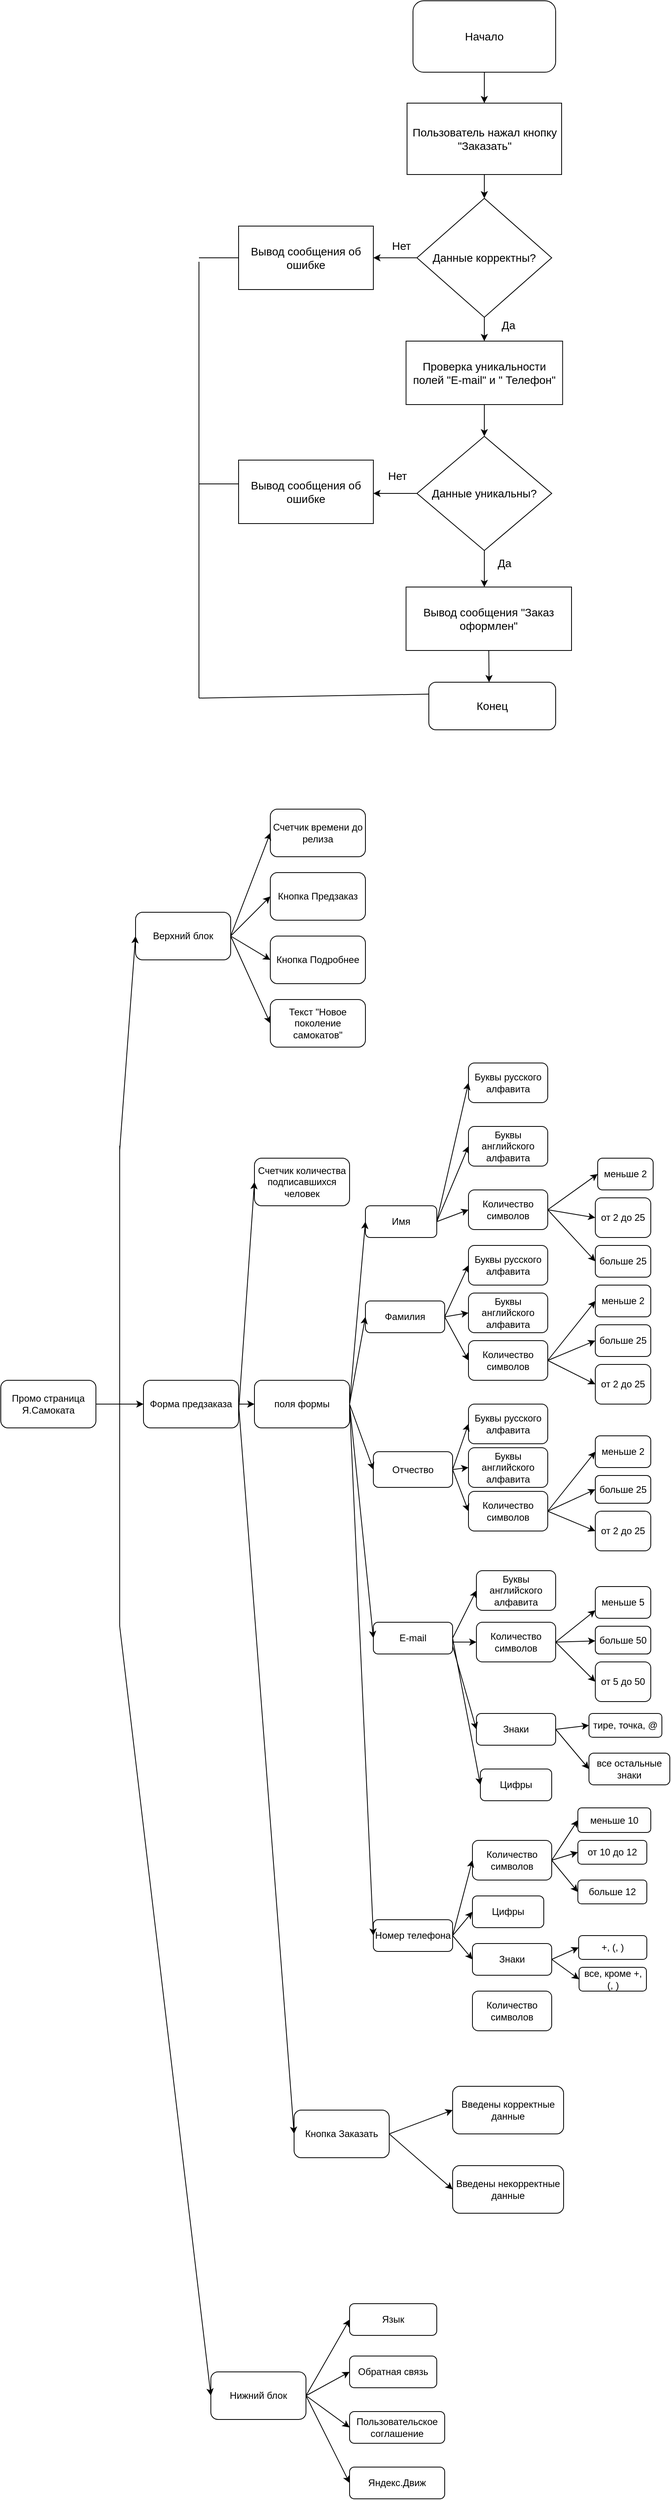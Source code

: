<mxfile version="18.2.1" type="github">
  <diagram id="TSH7O4gPTwGRGqxWe-S4" name="Page-1">
    <mxGraphModel dx="3038" dy="1894" grid="1" gridSize="10" guides="1" tooltips="1" connect="1" arrows="1" fold="1" page="1" pageScale="1" pageWidth="827" pageHeight="1169" math="0" shadow="0">
      <root>
        <mxCell id="0" />
        <mxCell id="1" parent="0" />
        <mxCell id="zCBPnrUUQAufrPVJ40XC-1" value="Промо страница&lt;br&gt;Я.Самоката" style="rounded=1;whiteSpace=wrap;html=1;" vertex="1" parent="1">
          <mxGeometry x="-1650" y="570" width="120" height="60" as="geometry" />
        </mxCell>
        <mxCell id="zCBPnrUUQAufrPVJ40XC-2" value="Верхний блок" style="rounded=1;whiteSpace=wrap;html=1;" vertex="1" parent="1">
          <mxGeometry x="-1480" y="-20" width="120" height="60" as="geometry" />
        </mxCell>
        <mxCell id="zCBPnrUUQAufrPVJ40XC-3" value="Форма предзаказа" style="rounded=1;whiteSpace=wrap;html=1;" vertex="1" parent="1">
          <mxGeometry x="-1470" y="570" width="120" height="60" as="geometry" />
        </mxCell>
        <mxCell id="zCBPnrUUQAufrPVJ40XC-4" value="Нижний блок" style="rounded=1;whiteSpace=wrap;html=1;" vertex="1" parent="1">
          <mxGeometry x="-1385" y="1820" width="120" height="60" as="geometry" />
        </mxCell>
        <mxCell id="zCBPnrUUQAufrPVJ40XC-5" value="" style="endArrow=none;html=1;rounded=0;" edge="1" parent="1">
          <mxGeometry width="50" height="50" relative="1" as="geometry">
            <mxPoint x="-1500" y="880" as="sourcePoint" />
            <mxPoint x="-1500" y="274.4" as="targetPoint" />
            <Array as="points">
              <mxPoint x="-1500" y="600" />
            </Array>
          </mxGeometry>
        </mxCell>
        <mxCell id="zCBPnrUUQAufrPVJ40XC-6" value="" style="endArrow=classic;html=1;rounded=0;entryX=0;entryY=0.5;entryDx=0;entryDy=0;" edge="1" parent="1" target="zCBPnrUUQAufrPVJ40XC-4">
          <mxGeometry width="50" height="50" relative="1" as="geometry">
            <mxPoint x="-1500" y="880" as="sourcePoint" />
            <mxPoint x="-1190" y="770" as="targetPoint" />
          </mxGeometry>
        </mxCell>
        <mxCell id="zCBPnrUUQAufrPVJ40XC-7" value="" style="endArrow=classic;html=1;rounded=0;entryX=0;entryY=0.5;entryDx=0;entryDy=0;" edge="1" parent="1" target="zCBPnrUUQAufrPVJ40XC-3">
          <mxGeometry width="50" height="50" relative="1" as="geometry">
            <mxPoint x="-1500" y="600" as="sourcePoint" />
            <mxPoint x="-1190" y="770" as="targetPoint" />
          </mxGeometry>
        </mxCell>
        <mxCell id="zCBPnrUUQAufrPVJ40XC-8" value="" style="endArrow=classic;html=1;rounded=0;entryX=0;entryY=0.5;entryDx=0;entryDy=0;" edge="1" parent="1" target="zCBPnrUUQAufrPVJ40XC-2">
          <mxGeometry width="50" height="50" relative="1" as="geometry">
            <mxPoint x="-1500" y="280" as="sourcePoint" />
            <mxPoint x="-1190" y="270" as="targetPoint" />
          </mxGeometry>
        </mxCell>
        <mxCell id="zCBPnrUUQAufrPVJ40XC-9" value="" style="endArrow=none;html=1;rounded=0;exitX=1;exitY=0.5;exitDx=0;exitDy=0;" edge="1" parent="1" source="zCBPnrUUQAufrPVJ40XC-1">
          <mxGeometry width="50" height="50" relative="1" as="geometry">
            <mxPoint x="-1240" y="520" as="sourcePoint" />
            <mxPoint x="-1500" y="600" as="targetPoint" />
          </mxGeometry>
        </mxCell>
        <mxCell id="zCBPnrUUQAufrPVJ40XC-10" value="Счетчик количества подписавшихся человек" style="rounded=1;whiteSpace=wrap;html=1;" vertex="1" parent="1">
          <mxGeometry x="-1330" y="290" width="120" height="60" as="geometry" />
        </mxCell>
        <mxCell id="zCBPnrUUQAufrPVJ40XC-11" value="поля формы" style="rounded=1;whiteSpace=wrap;html=1;" vertex="1" parent="1">
          <mxGeometry x="-1330" y="570" width="120" height="60" as="geometry" />
        </mxCell>
        <mxCell id="zCBPnrUUQAufrPVJ40XC-12" value="Кнопка Заказать" style="rounded=1;whiteSpace=wrap;html=1;" vertex="1" parent="1">
          <mxGeometry x="-1280" y="1490" width="120" height="60" as="geometry" />
        </mxCell>
        <mxCell id="zCBPnrUUQAufrPVJ40XC-13" value="" style="endArrow=classic;html=1;rounded=0;exitX=1;exitY=0.5;exitDx=0;exitDy=0;entryX=0;entryY=0.5;entryDx=0;entryDy=0;" edge="1" parent="1" source="zCBPnrUUQAufrPVJ40XC-3" target="zCBPnrUUQAufrPVJ40XC-11">
          <mxGeometry width="50" height="50" relative="1" as="geometry">
            <mxPoint x="-1240" y="710" as="sourcePoint" />
            <mxPoint x="-1190" y="660" as="targetPoint" />
          </mxGeometry>
        </mxCell>
        <mxCell id="zCBPnrUUQAufrPVJ40XC-14" value="" style="endArrow=classic;html=1;rounded=0;entryX=0;entryY=0.5;entryDx=0;entryDy=0;exitX=1;exitY=0.5;exitDx=0;exitDy=0;" edge="1" parent="1" source="zCBPnrUUQAufrPVJ40XC-3" target="zCBPnrUUQAufrPVJ40XC-12">
          <mxGeometry width="50" height="50" relative="1" as="geometry">
            <mxPoint x="-1240" y="710" as="sourcePoint" />
            <mxPoint x="-1190" y="660" as="targetPoint" />
          </mxGeometry>
        </mxCell>
        <mxCell id="zCBPnrUUQAufrPVJ40XC-15" value="" style="endArrow=classic;html=1;rounded=0;entryX=0;entryY=0.5;entryDx=0;entryDy=0;" edge="1" parent="1" target="zCBPnrUUQAufrPVJ40XC-10">
          <mxGeometry width="50" height="50" relative="1" as="geometry">
            <mxPoint x="-1350" y="610" as="sourcePoint" />
            <mxPoint x="-1190" y="660" as="targetPoint" />
          </mxGeometry>
        </mxCell>
        <mxCell id="zCBPnrUUQAufrPVJ40XC-16" value="Имя" style="rounded=1;whiteSpace=wrap;html=1;" vertex="1" parent="1">
          <mxGeometry x="-1190" y="350" width="90" height="40" as="geometry" />
        </mxCell>
        <mxCell id="zCBPnrUUQAufrPVJ40XC-17" value="Фамилия" style="rounded=1;whiteSpace=wrap;html=1;" vertex="1" parent="1">
          <mxGeometry x="-1190" y="470" width="100" height="40" as="geometry" />
        </mxCell>
        <mxCell id="zCBPnrUUQAufrPVJ40XC-18" value="Отчество" style="rounded=1;whiteSpace=wrap;html=1;" vertex="1" parent="1">
          <mxGeometry x="-1180" y="660" width="100" height="45" as="geometry" />
        </mxCell>
        <mxCell id="zCBPnrUUQAufrPVJ40XC-19" value="E-mail" style="rounded=1;whiteSpace=wrap;html=1;" vertex="1" parent="1">
          <mxGeometry x="-1180" y="875" width="100" height="40" as="geometry" />
        </mxCell>
        <mxCell id="zCBPnrUUQAufrPVJ40XC-20" value="Номер телефона" style="rounded=1;whiteSpace=wrap;html=1;" vertex="1" parent="1">
          <mxGeometry x="-1180" y="1250" width="100" height="40" as="geometry" />
        </mxCell>
        <mxCell id="zCBPnrUUQAufrPVJ40XC-21" value="" style="endArrow=classic;html=1;rounded=0;entryX=0;entryY=0.5;entryDx=0;entryDy=0;exitX=1;exitY=0.5;exitDx=0;exitDy=0;" edge="1" parent="1" source="zCBPnrUUQAufrPVJ40XC-11" target="zCBPnrUUQAufrPVJ40XC-20">
          <mxGeometry width="50" height="50" relative="1" as="geometry">
            <mxPoint x="-1240" y="810" as="sourcePoint" />
            <mxPoint x="-1190" y="760" as="targetPoint" />
          </mxGeometry>
        </mxCell>
        <mxCell id="zCBPnrUUQAufrPVJ40XC-22" value="" style="endArrow=classic;html=1;rounded=0;entryX=0;entryY=0.5;entryDx=0;entryDy=0;" edge="1" parent="1" target="zCBPnrUUQAufrPVJ40XC-19">
          <mxGeometry width="50" height="50" relative="1" as="geometry">
            <mxPoint x="-1210" y="600" as="sourcePoint" />
            <mxPoint x="-1190" y="760" as="targetPoint" />
          </mxGeometry>
        </mxCell>
        <mxCell id="zCBPnrUUQAufrPVJ40XC-23" value="" style="endArrow=classic;html=1;rounded=0;entryX=0;entryY=0.5;entryDx=0;entryDy=0;" edge="1" parent="1" target="zCBPnrUUQAufrPVJ40XC-18">
          <mxGeometry width="50" height="50" relative="1" as="geometry">
            <mxPoint x="-1210" y="600" as="sourcePoint" />
            <mxPoint x="-1190" y="760" as="targetPoint" />
          </mxGeometry>
        </mxCell>
        <mxCell id="zCBPnrUUQAufrPVJ40XC-24" value="" style="endArrow=classic;html=1;rounded=0;entryX=0;entryY=0.5;entryDx=0;entryDy=0;" edge="1" parent="1" target="zCBPnrUUQAufrPVJ40XC-16">
          <mxGeometry width="50" height="50" relative="1" as="geometry">
            <mxPoint x="-1210" y="600" as="sourcePoint" />
            <mxPoint x="-1190" y="760" as="targetPoint" />
          </mxGeometry>
        </mxCell>
        <mxCell id="zCBPnrUUQAufrPVJ40XC-25" value="" style="endArrow=classic;html=1;rounded=0;entryX=0;entryY=0.5;entryDx=0;entryDy=0;exitX=1;exitY=0.5;exitDx=0;exitDy=0;" edge="1" parent="1" source="zCBPnrUUQAufrPVJ40XC-11" target="zCBPnrUUQAufrPVJ40XC-17">
          <mxGeometry width="50" height="50" relative="1" as="geometry">
            <mxPoint x="-1240" y="610" as="sourcePoint" />
            <mxPoint x="-1190" y="560" as="targetPoint" />
          </mxGeometry>
        </mxCell>
        <mxCell id="zCBPnrUUQAufrPVJ40XC-27" value="Буквы русского алфавита" style="rounded=1;whiteSpace=wrap;html=1;" vertex="1" parent="1">
          <mxGeometry x="-1060" y="170" width="100" height="50" as="geometry" />
        </mxCell>
        <mxCell id="zCBPnrUUQAufrPVJ40XC-28" value="Буквы английского алфавита" style="rounded=1;whiteSpace=wrap;html=1;" vertex="1" parent="1">
          <mxGeometry x="-1060" y="250" width="100" height="50" as="geometry" />
        </mxCell>
        <mxCell id="zCBPnrUUQAufrPVJ40XC-29" value="Количество символов" style="rounded=1;whiteSpace=wrap;html=1;" vertex="1" parent="1">
          <mxGeometry x="-1060" y="330" width="100" height="50" as="geometry" />
        </mxCell>
        <mxCell id="zCBPnrUUQAufrPVJ40XC-30" value="от 2 до 25" style="rounded=1;whiteSpace=wrap;html=1;" vertex="1" parent="1">
          <mxGeometry x="-900" y="340" width="70" height="50" as="geometry" />
        </mxCell>
        <mxCell id="zCBPnrUUQAufrPVJ40XC-31" value="" style="endArrow=classic;html=1;rounded=0;entryX=0;entryY=0.5;entryDx=0;entryDy=0;exitX=1;exitY=0.5;exitDx=0;exitDy=0;" edge="1" parent="1" source="zCBPnrUUQAufrPVJ40XC-16" target="zCBPnrUUQAufrPVJ40XC-28">
          <mxGeometry width="50" height="50" relative="1" as="geometry">
            <mxPoint x="-1240" y="390" as="sourcePoint" />
            <mxPoint x="-1190" y="340" as="targetPoint" />
          </mxGeometry>
        </mxCell>
        <mxCell id="zCBPnrUUQAufrPVJ40XC-32" value="" style="endArrow=classic;html=1;rounded=0;entryX=0;entryY=0.5;entryDx=0;entryDy=0;exitX=1;exitY=0.5;exitDx=0;exitDy=0;" edge="1" parent="1" source="zCBPnrUUQAufrPVJ40XC-16" target="zCBPnrUUQAufrPVJ40XC-29">
          <mxGeometry width="50" height="50" relative="1" as="geometry">
            <mxPoint x="-1240" y="390" as="sourcePoint" />
            <mxPoint x="-1190" y="340" as="targetPoint" />
          </mxGeometry>
        </mxCell>
        <mxCell id="zCBPnrUUQAufrPVJ40XC-33" value="" style="endArrow=classic;html=1;rounded=0;entryX=0;entryY=0.5;entryDx=0;entryDy=0;exitX=1;exitY=0.5;exitDx=0;exitDy=0;" edge="1" parent="1" source="zCBPnrUUQAufrPVJ40XC-16" target="zCBPnrUUQAufrPVJ40XC-27">
          <mxGeometry width="50" height="50" relative="1" as="geometry">
            <mxPoint x="-1240" y="390" as="sourcePoint" />
            <mxPoint x="-1190" y="340" as="targetPoint" />
          </mxGeometry>
        </mxCell>
        <mxCell id="zCBPnrUUQAufrPVJ40XC-34" value="больше 25" style="rounded=1;whiteSpace=wrap;html=1;" vertex="1" parent="1">
          <mxGeometry x="-900" y="400" width="70" height="40" as="geometry" />
        </mxCell>
        <mxCell id="zCBPnrUUQAufrPVJ40XC-35" value="меньше 2" style="rounded=1;whiteSpace=wrap;html=1;" vertex="1" parent="1">
          <mxGeometry x="-897" y="290" width="70" height="40" as="geometry" />
        </mxCell>
        <mxCell id="zCBPnrUUQAufrPVJ40XC-36" value="" style="endArrow=classic;html=1;rounded=0;entryX=0;entryY=0.5;entryDx=0;entryDy=0;exitX=1;exitY=0.5;exitDx=0;exitDy=0;" edge="1" parent="1" source="zCBPnrUUQAufrPVJ40XC-29" target="zCBPnrUUQAufrPVJ40XC-35">
          <mxGeometry width="50" height="50" relative="1" as="geometry">
            <mxPoint x="-1240" y="390" as="sourcePoint" />
            <mxPoint x="-1190" y="340" as="targetPoint" />
          </mxGeometry>
        </mxCell>
        <mxCell id="zCBPnrUUQAufrPVJ40XC-37" value="" style="endArrow=classic;html=1;rounded=0;entryX=0;entryY=0.5;entryDx=0;entryDy=0;exitX=1;exitY=0.5;exitDx=0;exitDy=0;" edge="1" parent="1" source="zCBPnrUUQAufrPVJ40XC-29" target="zCBPnrUUQAufrPVJ40XC-30">
          <mxGeometry width="50" height="50" relative="1" as="geometry">
            <mxPoint x="-1240" y="390" as="sourcePoint" />
            <mxPoint x="-1190" y="340" as="targetPoint" />
          </mxGeometry>
        </mxCell>
        <mxCell id="zCBPnrUUQAufrPVJ40XC-38" value="" style="endArrow=classic;html=1;rounded=0;entryX=0;entryY=0.5;entryDx=0;entryDy=0;exitX=1;exitY=0.5;exitDx=0;exitDy=0;" edge="1" parent="1" source="zCBPnrUUQAufrPVJ40XC-29" target="zCBPnrUUQAufrPVJ40XC-34">
          <mxGeometry width="50" height="50" relative="1" as="geometry">
            <mxPoint x="-1240" y="390" as="sourcePoint" />
            <mxPoint x="-1190" y="340" as="targetPoint" />
          </mxGeometry>
        </mxCell>
        <mxCell id="zCBPnrUUQAufrPVJ40XC-39" value="меньше 2" style="rounded=1;whiteSpace=wrap;html=1;" vertex="1" parent="1">
          <mxGeometry x="-900" y="450" width="70" height="40" as="geometry" />
        </mxCell>
        <mxCell id="zCBPnrUUQAufrPVJ40XC-40" value="от 2 до 25" style="rounded=1;whiteSpace=wrap;html=1;" vertex="1" parent="1">
          <mxGeometry x="-900" y="550" width="70" height="50" as="geometry" />
        </mxCell>
        <mxCell id="zCBPnrUUQAufrPVJ40XC-41" value="больше 25" style="rounded=1;whiteSpace=wrap;html=1;" vertex="1" parent="1">
          <mxGeometry x="-900" y="500" width="70" height="40" as="geometry" />
        </mxCell>
        <mxCell id="zCBPnrUUQAufrPVJ40XC-42" value="Буквы русского алфавита" style="rounded=1;whiteSpace=wrap;html=1;" vertex="1" parent="1">
          <mxGeometry x="-1060" y="400" width="100" height="50" as="geometry" />
        </mxCell>
        <mxCell id="zCBPnrUUQAufrPVJ40XC-43" value="Буквы английского алфавита" style="rounded=1;whiteSpace=wrap;html=1;" vertex="1" parent="1">
          <mxGeometry x="-1060" y="460" width="100" height="50" as="geometry" />
        </mxCell>
        <mxCell id="zCBPnrUUQAufrPVJ40XC-44" value="Количество символов" style="rounded=1;whiteSpace=wrap;html=1;" vertex="1" parent="1">
          <mxGeometry x="-1060" y="520" width="100" height="50" as="geometry" />
        </mxCell>
        <mxCell id="zCBPnrUUQAufrPVJ40XC-45" value="" style="endArrow=classic;html=1;rounded=0;entryX=0;entryY=0.5;entryDx=0;entryDy=0;exitX=1;exitY=0.5;exitDx=0;exitDy=0;" edge="1" parent="1" source="zCBPnrUUQAufrPVJ40XC-17" target="zCBPnrUUQAufrPVJ40XC-42">
          <mxGeometry width="50" height="50" relative="1" as="geometry">
            <mxPoint x="-1240" y="490" as="sourcePoint" />
            <mxPoint x="-1190" y="440" as="targetPoint" />
          </mxGeometry>
        </mxCell>
        <mxCell id="zCBPnrUUQAufrPVJ40XC-46" value="" style="endArrow=classic;html=1;rounded=0;entryX=0;entryY=0.5;entryDx=0;entryDy=0;exitX=1;exitY=0.5;exitDx=0;exitDy=0;" edge="1" parent="1" source="zCBPnrUUQAufrPVJ40XC-17" target="zCBPnrUUQAufrPVJ40XC-43">
          <mxGeometry width="50" height="50" relative="1" as="geometry">
            <mxPoint x="-1240" y="490" as="sourcePoint" />
            <mxPoint x="-1190" y="440" as="targetPoint" />
          </mxGeometry>
        </mxCell>
        <mxCell id="zCBPnrUUQAufrPVJ40XC-47" value="" style="endArrow=classic;html=1;rounded=0;entryX=0;entryY=0.5;entryDx=0;entryDy=0;exitX=1;exitY=0.5;exitDx=0;exitDy=0;" edge="1" parent="1" source="zCBPnrUUQAufrPVJ40XC-17" target="zCBPnrUUQAufrPVJ40XC-44">
          <mxGeometry width="50" height="50" relative="1" as="geometry">
            <mxPoint x="-1240" y="490" as="sourcePoint" />
            <mxPoint x="-1190" y="440" as="targetPoint" />
          </mxGeometry>
        </mxCell>
        <mxCell id="zCBPnrUUQAufrPVJ40XC-48" value="" style="endArrow=classic;html=1;rounded=0;entryX=0;entryY=0.5;entryDx=0;entryDy=0;exitX=1;exitY=0.5;exitDx=0;exitDy=0;" edge="1" parent="1" source="zCBPnrUUQAufrPVJ40XC-44" target="zCBPnrUUQAufrPVJ40XC-39">
          <mxGeometry width="50" height="50" relative="1" as="geometry">
            <mxPoint x="-1240" y="490" as="sourcePoint" />
            <mxPoint x="-1190" y="440" as="targetPoint" />
          </mxGeometry>
        </mxCell>
        <mxCell id="zCBPnrUUQAufrPVJ40XC-49" value="" style="endArrow=classic;html=1;rounded=0;entryX=0;entryY=0.5;entryDx=0;entryDy=0;exitX=1;exitY=0.5;exitDx=0;exitDy=0;" edge="1" parent="1" source="zCBPnrUUQAufrPVJ40XC-44" target="zCBPnrUUQAufrPVJ40XC-41">
          <mxGeometry width="50" height="50" relative="1" as="geometry">
            <mxPoint x="-1240" y="490" as="sourcePoint" />
            <mxPoint x="-1190" y="440" as="targetPoint" />
          </mxGeometry>
        </mxCell>
        <mxCell id="zCBPnrUUQAufrPVJ40XC-50" value="" style="endArrow=classic;html=1;rounded=0;entryX=0;entryY=0.5;entryDx=0;entryDy=0;exitX=1;exitY=0.5;exitDx=0;exitDy=0;" edge="1" parent="1" source="zCBPnrUUQAufrPVJ40XC-44" target="zCBPnrUUQAufrPVJ40XC-40">
          <mxGeometry width="50" height="50" relative="1" as="geometry">
            <mxPoint x="-1240" y="490" as="sourcePoint" />
            <mxPoint x="-1190" y="440" as="targetPoint" />
          </mxGeometry>
        </mxCell>
        <mxCell id="zCBPnrUUQAufrPVJ40XC-51" value="Буквы русского алфавита" style="rounded=1;whiteSpace=wrap;html=1;" vertex="1" parent="1">
          <mxGeometry x="-1060" y="600" width="100" height="50" as="geometry" />
        </mxCell>
        <mxCell id="zCBPnrUUQAufrPVJ40XC-52" value="Буквы английского алфавита" style="rounded=1;whiteSpace=wrap;html=1;" vertex="1" parent="1">
          <mxGeometry x="-1060" y="655" width="100" height="50" as="geometry" />
        </mxCell>
        <mxCell id="zCBPnrUUQAufrPVJ40XC-53" value="Количество символов" style="rounded=1;whiteSpace=wrap;html=1;" vertex="1" parent="1">
          <mxGeometry x="-1060" y="710" width="100" height="50" as="geometry" />
        </mxCell>
        <mxCell id="zCBPnrUUQAufrPVJ40XC-55" value="меньше 2" style="rounded=1;whiteSpace=wrap;html=1;" vertex="1" parent="1">
          <mxGeometry x="-900" y="640" width="70" height="40" as="geometry" />
        </mxCell>
        <mxCell id="zCBPnrUUQAufrPVJ40XC-56" value="больше 25" style="rounded=1;whiteSpace=wrap;html=1;" vertex="1" parent="1">
          <mxGeometry x="-900" y="690" width="70" height="35" as="geometry" />
        </mxCell>
        <mxCell id="zCBPnrUUQAufrPVJ40XC-57" value="от 2 до 25" style="rounded=1;whiteSpace=wrap;html=1;" vertex="1" parent="1">
          <mxGeometry x="-900" y="735" width="70" height="50" as="geometry" />
        </mxCell>
        <mxCell id="zCBPnrUUQAufrPVJ40XC-58" value="" style="endArrow=classic;html=1;rounded=0;entryX=0;entryY=0.5;entryDx=0;entryDy=0;exitX=1;exitY=0.5;exitDx=0;exitDy=0;" edge="1" parent="1" source="zCBPnrUUQAufrPVJ40XC-18" target="zCBPnrUUQAufrPVJ40XC-51">
          <mxGeometry width="50" height="50" relative="1" as="geometry">
            <mxPoint x="-1240" y="690" as="sourcePoint" />
            <mxPoint x="-1190" y="640" as="targetPoint" />
          </mxGeometry>
        </mxCell>
        <mxCell id="zCBPnrUUQAufrPVJ40XC-59" value="" style="endArrow=classic;html=1;rounded=0;entryX=0;entryY=0.5;entryDx=0;entryDy=0;exitX=1;exitY=0.5;exitDx=0;exitDy=0;" edge="1" parent="1" source="zCBPnrUUQAufrPVJ40XC-18" target="zCBPnrUUQAufrPVJ40XC-52">
          <mxGeometry width="50" height="50" relative="1" as="geometry">
            <mxPoint x="-1240" y="690" as="sourcePoint" />
            <mxPoint x="-1190" y="640" as="targetPoint" />
          </mxGeometry>
        </mxCell>
        <mxCell id="zCBPnrUUQAufrPVJ40XC-60" value="" style="endArrow=classic;html=1;rounded=0;entryX=0;entryY=0.5;entryDx=0;entryDy=0;exitX=1;exitY=0.5;exitDx=0;exitDy=0;" edge="1" parent="1" source="zCBPnrUUQAufrPVJ40XC-18" target="zCBPnrUUQAufrPVJ40XC-53">
          <mxGeometry width="50" height="50" relative="1" as="geometry">
            <mxPoint x="-1240" y="690" as="sourcePoint" />
            <mxPoint x="-1190" y="640" as="targetPoint" />
          </mxGeometry>
        </mxCell>
        <mxCell id="zCBPnrUUQAufrPVJ40XC-61" value="" style="endArrow=classic;html=1;rounded=0;entryX=0;entryY=0.5;entryDx=0;entryDy=0;exitX=1;exitY=0.5;exitDx=0;exitDy=0;" edge="1" parent="1" source="zCBPnrUUQAufrPVJ40XC-53" target="zCBPnrUUQAufrPVJ40XC-55">
          <mxGeometry width="50" height="50" relative="1" as="geometry">
            <mxPoint x="-1240" y="690" as="sourcePoint" />
            <mxPoint x="-1190" y="640" as="targetPoint" />
          </mxGeometry>
        </mxCell>
        <mxCell id="zCBPnrUUQAufrPVJ40XC-62" value="" style="endArrow=classic;html=1;rounded=0;entryX=0;entryY=0.5;entryDx=0;entryDy=0;exitX=1;exitY=0.5;exitDx=0;exitDy=0;" edge="1" parent="1" source="zCBPnrUUQAufrPVJ40XC-53" target="zCBPnrUUQAufrPVJ40XC-56">
          <mxGeometry width="50" height="50" relative="1" as="geometry">
            <mxPoint x="-1240" y="690" as="sourcePoint" />
            <mxPoint x="-1190" y="640" as="targetPoint" />
          </mxGeometry>
        </mxCell>
        <mxCell id="zCBPnrUUQAufrPVJ40XC-63" value="" style="endArrow=classic;html=1;rounded=0;entryX=0;entryY=0.5;entryDx=0;entryDy=0;exitX=1;exitY=0.5;exitDx=0;exitDy=0;" edge="1" parent="1" source="zCBPnrUUQAufrPVJ40XC-53" target="zCBPnrUUQAufrPVJ40XC-57">
          <mxGeometry width="50" height="50" relative="1" as="geometry">
            <mxPoint x="-1240" y="690" as="sourcePoint" />
            <mxPoint x="-1190" y="640" as="targetPoint" />
          </mxGeometry>
        </mxCell>
        <mxCell id="zCBPnrUUQAufrPVJ40XC-64" value="Количество символов" style="rounded=1;whiteSpace=wrap;html=1;" vertex="1" parent="1">
          <mxGeometry x="-1050" y="875" width="100" height="50" as="geometry" />
        </mxCell>
        <mxCell id="zCBPnrUUQAufrPVJ40XC-65" value="Количество символов" style="rounded=1;whiteSpace=wrap;html=1;" vertex="1" parent="1">
          <mxGeometry x="-1055" y="1150" width="100" height="50" as="geometry" />
        </mxCell>
        <mxCell id="zCBPnrUUQAufrPVJ40XC-66" value="Буквы английского алфавита" style="rounded=1;whiteSpace=wrap;html=1;" vertex="1" parent="1">
          <mxGeometry x="-1050" y="810" width="100" height="50" as="geometry" />
        </mxCell>
        <mxCell id="zCBPnrUUQAufrPVJ40XC-68" value="Знаки" style="rounded=1;whiteSpace=wrap;html=1;" vertex="1" parent="1">
          <mxGeometry x="-1050" y="990" width="100" height="40" as="geometry" />
        </mxCell>
        <mxCell id="zCBPnrUUQAufrPVJ40XC-69" value="" style="endArrow=classic;html=1;rounded=0;entryX=0;entryY=0.5;entryDx=0;entryDy=0;exitX=1;exitY=0.5;exitDx=0;exitDy=0;" edge="1" parent="1" source="zCBPnrUUQAufrPVJ40XC-19" target="zCBPnrUUQAufrPVJ40XC-66">
          <mxGeometry width="50" height="50" relative="1" as="geometry">
            <mxPoint x="-1240" y="890" as="sourcePoint" />
            <mxPoint x="-1190" y="840" as="targetPoint" />
          </mxGeometry>
        </mxCell>
        <mxCell id="zCBPnrUUQAufrPVJ40XC-70" value="" style="endArrow=classic;html=1;rounded=0;entryX=0;entryY=0.5;entryDx=0;entryDy=0;" edge="1" parent="1" target="zCBPnrUUQAufrPVJ40XC-64">
          <mxGeometry width="50" height="50" relative="1" as="geometry">
            <mxPoint x="-1080" y="900" as="sourcePoint" />
            <mxPoint x="-1190" y="840" as="targetPoint" />
          </mxGeometry>
        </mxCell>
        <mxCell id="zCBPnrUUQAufrPVJ40XC-72" value="" style="endArrow=classic;html=1;rounded=0;entryX=0;entryY=0.5;entryDx=0;entryDy=0;exitX=1;exitY=0.75;exitDx=0;exitDy=0;" edge="1" parent="1" source="zCBPnrUUQAufrPVJ40XC-19" target="zCBPnrUUQAufrPVJ40XC-68">
          <mxGeometry width="50" height="50" relative="1" as="geometry">
            <mxPoint x="-1240" y="890" as="sourcePoint" />
            <mxPoint x="-1190" y="840" as="targetPoint" />
          </mxGeometry>
        </mxCell>
        <mxCell id="zCBPnrUUQAufrPVJ40XC-73" value="меньше 5" style="rounded=1;whiteSpace=wrap;html=1;" vertex="1" parent="1">
          <mxGeometry x="-900" y="830" width="70" height="40" as="geometry" />
        </mxCell>
        <mxCell id="zCBPnrUUQAufrPVJ40XC-74" value="больше 50" style="rounded=1;whiteSpace=wrap;html=1;" vertex="1" parent="1">
          <mxGeometry x="-900" y="880" width="70" height="35" as="geometry" />
        </mxCell>
        <mxCell id="zCBPnrUUQAufrPVJ40XC-75" value="от 5 до 50" style="rounded=1;whiteSpace=wrap;html=1;" vertex="1" parent="1">
          <mxGeometry x="-900" y="925" width="70" height="50" as="geometry" />
        </mxCell>
        <mxCell id="zCBPnrUUQAufrPVJ40XC-76" value="" style="endArrow=classic;html=1;rounded=0;entryX=0;entryY=0.75;entryDx=0;entryDy=0;exitX=1;exitY=0.5;exitDx=0;exitDy=0;" edge="1" parent="1" source="zCBPnrUUQAufrPVJ40XC-64" target="zCBPnrUUQAufrPVJ40XC-73">
          <mxGeometry width="50" height="50" relative="1" as="geometry">
            <mxPoint x="-1240" y="890" as="sourcePoint" />
            <mxPoint x="-1190" y="840" as="targetPoint" />
          </mxGeometry>
        </mxCell>
        <mxCell id="zCBPnrUUQAufrPVJ40XC-77" value="" style="endArrow=classic;html=1;rounded=0;exitX=1;exitY=0.5;exitDx=0;exitDy=0;" edge="1" parent="1" source="zCBPnrUUQAufrPVJ40XC-64" target="zCBPnrUUQAufrPVJ40XC-74">
          <mxGeometry width="50" height="50" relative="1" as="geometry">
            <mxPoint x="-1240" y="890" as="sourcePoint" />
            <mxPoint x="-1190" y="840" as="targetPoint" />
          </mxGeometry>
        </mxCell>
        <mxCell id="zCBPnrUUQAufrPVJ40XC-78" value="" style="endArrow=classic;html=1;rounded=0;entryX=0;entryY=0.5;entryDx=0;entryDy=0;exitX=1;exitY=0.5;exitDx=0;exitDy=0;" edge="1" parent="1" source="zCBPnrUUQAufrPVJ40XC-64" target="zCBPnrUUQAufrPVJ40XC-75">
          <mxGeometry width="50" height="50" relative="1" as="geometry">
            <mxPoint x="-1240" y="890" as="sourcePoint" />
            <mxPoint x="-1190" y="840" as="targetPoint" />
          </mxGeometry>
        </mxCell>
        <mxCell id="zCBPnrUUQAufrPVJ40XC-79" value="тире, точка, @" style="rounded=1;whiteSpace=wrap;html=1;" vertex="1" parent="1">
          <mxGeometry x="-908" y="990" width="92" height="30" as="geometry" />
        </mxCell>
        <mxCell id="zCBPnrUUQAufrPVJ40XC-80" value="все остальные знаки" style="rounded=1;whiteSpace=wrap;html=1;" vertex="1" parent="1">
          <mxGeometry x="-908" y="1040" width="102" height="40" as="geometry" />
        </mxCell>
        <mxCell id="zCBPnrUUQAufrPVJ40XC-83" value="" style="endArrow=classic;html=1;rounded=0;entryX=0;entryY=0.5;entryDx=0;entryDy=0;exitX=1;exitY=0.5;exitDx=0;exitDy=0;" edge="1" parent="1" source="zCBPnrUUQAufrPVJ40XC-68" target="zCBPnrUUQAufrPVJ40XC-79">
          <mxGeometry width="50" height="50" relative="1" as="geometry">
            <mxPoint x="-1240" y="1090" as="sourcePoint" />
            <mxPoint x="-1190" y="1040" as="targetPoint" />
          </mxGeometry>
        </mxCell>
        <mxCell id="zCBPnrUUQAufrPVJ40XC-84" value="" style="endArrow=classic;html=1;rounded=0;entryX=0;entryY=0.5;entryDx=0;entryDy=0;exitX=1;exitY=0.5;exitDx=0;exitDy=0;" edge="1" parent="1" source="zCBPnrUUQAufrPVJ40XC-68" target="zCBPnrUUQAufrPVJ40XC-80">
          <mxGeometry width="50" height="50" relative="1" as="geometry">
            <mxPoint x="-1240" y="1090" as="sourcePoint" />
            <mxPoint x="-1190" y="1040" as="targetPoint" />
          </mxGeometry>
        </mxCell>
        <mxCell id="zCBPnrUUQAufrPVJ40XC-85" value="Цифры" style="rounded=1;whiteSpace=wrap;html=1;" vertex="1" parent="1">
          <mxGeometry x="-1045" y="1060" width="90" height="40" as="geometry" />
        </mxCell>
        <mxCell id="zCBPnrUUQAufrPVJ40XC-86" value="" style="endArrow=classic;html=1;rounded=0;entryX=0;entryY=0.5;entryDx=0;entryDy=0;exitX=1;exitY=0.5;exitDx=0;exitDy=0;" edge="1" parent="1" source="zCBPnrUUQAufrPVJ40XC-19" target="zCBPnrUUQAufrPVJ40XC-85">
          <mxGeometry width="50" height="50" relative="1" as="geometry">
            <mxPoint x="-1240" y="1090" as="sourcePoint" />
            <mxPoint x="-1190" y="1040" as="targetPoint" />
          </mxGeometry>
        </mxCell>
        <mxCell id="zCBPnrUUQAufrPVJ40XC-87" value="Цифры" style="rounded=1;whiteSpace=wrap;html=1;" vertex="1" parent="1">
          <mxGeometry x="-1055" y="1220" width="90" height="40" as="geometry" />
        </mxCell>
        <mxCell id="zCBPnrUUQAufrPVJ40XC-88" value="Знаки" style="rounded=1;whiteSpace=wrap;html=1;" vertex="1" parent="1">
          <mxGeometry x="-1055" y="1280" width="100" height="40" as="geometry" />
        </mxCell>
        <mxCell id="zCBPnrUUQAufrPVJ40XC-89" value="Количество символов" style="rounded=1;whiteSpace=wrap;html=1;" vertex="1" parent="1">
          <mxGeometry x="-1055" y="1340" width="100" height="50" as="geometry" />
        </mxCell>
        <mxCell id="zCBPnrUUQAufrPVJ40XC-90" value="" style="endArrow=classic;html=1;rounded=0;entryX=0;entryY=0.5;entryDx=0;entryDy=0;exitX=1;exitY=0.5;exitDx=0;exitDy=0;" edge="1" parent="1" source="zCBPnrUUQAufrPVJ40XC-20" target="zCBPnrUUQAufrPVJ40XC-65">
          <mxGeometry width="50" height="50" relative="1" as="geometry">
            <mxPoint x="-1240" y="1390" as="sourcePoint" />
            <mxPoint x="-1190" y="1340" as="targetPoint" />
          </mxGeometry>
        </mxCell>
        <mxCell id="zCBPnrUUQAufrPVJ40XC-91" value="" style="endArrow=classic;html=1;rounded=0;entryX=0;entryY=0.5;entryDx=0;entryDy=0;" edge="1" parent="1" target="zCBPnrUUQAufrPVJ40XC-87">
          <mxGeometry width="50" height="50" relative="1" as="geometry">
            <mxPoint x="-1080" y="1270" as="sourcePoint" />
            <mxPoint x="-1190" y="1340" as="targetPoint" />
          </mxGeometry>
        </mxCell>
        <mxCell id="zCBPnrUUQAufrPVJ40XC-92" value="" style="endArrow=classic;html=1;rounded=0;entryX=0;entryY=0.5;entryDx=0;entryDy=0;exitX=1;exitY=0.5;exitDx=0;exitDy=0;" edge="1" parent="1" source="zCBPnrUUQAufrPVJ40XC-20" target="zCBPnrUUQAufrPVJ40XC-88">
          <mxGeometry width="50" height="50" relative="1" as="geometry">
            <mxPoint x="-1240" y="1390" as="sourcePoint" />
            <mxPoint x="-1190" y="1340" as="targetPoint" />
          </mxGeometry>
        </mxCell>
        <mxCell id="zCBPnrUUQAufrPVJ40XC-93" value="меньше 10" style="rounded=1;whiteSpace=wrap;html=1;" vertex="1" parent="1">
          <mxGeometry x="-922" y="1109" width="92" height="31" as="geometry" />
        </mxCell>
        <mxCell id="zCBPnrUUQAufrPVJ40XC-94" value="от 10 до 12" style="rounded=1;whiteSpace=wrap;html=1;" vertex="1" parent="1">
          <mxGeometry x="-922" y="1150" width="87" height="30" as="geometry" />
        </mxCell>
        <mxCell id="zCBPnrUUQAufrPVJ40XC-95" value="больше 12" style="rounded=1;whiteSpace=wrap;html=1;" vertex="1" parent="1">
          <mxGeometry x="-922" y="1200" width="87" height="30" as="geometry" />
        </mxCell>
        <mxCell id="zCBPnrUUQAufrPVJ40XC-96" value="все, кроме +, (, )" style="rounded=1;whiteSpace=wrap;html=1;" vertex="1" parent="1">
          <mxGeometry x="-920.5" y="1310" width="85" height="30" as="geometry" />
        </mxCell>
        <mxCell id="zCBPnrUUQAufrPVJ40XC-97" value="" style="endArrow=classic;html=1;rounded=0;entryX=0;entryY=0.5;entryDx=0;entryDy=0;exitX=1;exitY=0.5;exitDx=0;exitDy=0;" edge="1" parent="1" source="zCBPnrUUQAufrPVJ40XC-65" target="zCBPnrUUQAufrPVJ40XC-93">
          <mxGeometry width="50" height="50" relative="1" as="geometry">
            <mxPoint x="-1240" y="1190" as="sourcePoint" />
            <mxPoint x="-1190" y="1140" as="targetPoint" />
          </mxGeometry>
        </mxCell>
        <mxCell id="zCBPnrUUQAufrPVJ40XC-98" value="" style="endArrow=classic;html=1;rounded=0;entryX=0;entryY=0.5;entryDx=0;entryDy=0;exitX=1;exitY=0.5;exitDx=0;exitDy=0;" edge="1" parent="1" source="zCBPnrUUQAufrPVJ40XC-65" target="zCBPnrUUQAufrPVJ40XC-94">
          <mxGeometry width="50" height="50" relative="1" as="geometry">
            <mxPoint x="-1240" y="1190" as="sourcePoint" />
            <mxPoint x="-1190" y="1140" as="targetPoint" />
          </mxGeometry>
        </mxCell>
        <mxCell id="zCBPnrUUQAufrPVJ40XC-99" value="" style="endArrow=classic;html=1;rounded=0;entryX=0;entryY=0.5;entryDx=0;entryDy=0;exitX=1;exitY=0.5;exitDx=0;exitDy=0;" edge="1" parent="1" source="zCBPnrUUQAufrPVJ40XC-65" target="zCBPnrUUQAufrPVJ40XC-95">
          <mxGeometry width="50" height="50" relative="1" as="geometry">
            <mxPoint x="-1240" y="1190" as="sourcePoint" />
            <mxPoint x="-1190" y="1140" as="targetPoint" />
          </mxGeometry>
        </mxCell>
        <mxCell id="zCBPnrUUQAufrPVJ40XC-100" value="+, (, )" style="rounded=1;whiteSpace=wrap;html=1;" vertex="1" parent="1">
          <mxGeometry x="-921" y="1270" width="86" height="30" as="geometry" />
        </mxCell>
        <mxCell id="zCBPnrUUQAufrPVJ40XC-101" value="" style="endArrow=classic;html=1;rounded=0;entryX=0;entryY=0.5;entryDx=0;entryDy=0;exitX=1;exitY=0.5;exitDx=0;exitDy=0;" edge="1" parent="1" source="zCBPnrUUQAufrPVJ40XC-88" target="zCBPnrUUQAufrPVJ40XC-100">
          <mxGeometry width="50" height="50" relative="1" as="geometry">
            <mxPoint x="-1240" y="1190" as="sourcePoint" />
            <mxPoint x="-1190" y="1140" as="targetPoint" />
          </mxGeometry>
        </mxCell>
        <mxCell id="zCBPnrUUQAufrPVJ40XC-102" value="" style="endArrow=classic;html=1;rounded=0;entryX=0;entryY=0.5;entryDx=0;entryDy=0;exitX=1;exitY=0.5;exitDx=0;exitDy=0;" edge="1" parent="1" source="zCBPnrUUQAufrPVJ40XC-88" target="zCBPnrUUQAufrPVJ40XC-96">
          <mxGeometry width="50" height="50" relative="1" as="geometry">
            <mxPoint x="-1240" y="1190" as="sourcePoint" />
            <mxPoint x="-1190" y="1140" as="targetPoint" />
          </mxGeometry>
        </mxCell>
        <mxCell id="zCBPnrUUQAufrPVJ40XC-103" value="Язык" style="rounded=1;whiteSpace=wrap;html=1;" vertex="1" parent="1">
          <mxGeometry x="-1210" y="1734" width="110" height="40" as="geometry" />
        </mxCell>
        <mxCell id="zCBPnrUUQAufrPVJ40XC-104" value="Обратная связь" style="rounded=1;whiteSpace=wrap;html=1;" vertex="1" parent="1">
          <mxGeometry x="-1210" y="1800" width="110" height="40" as="geometry" />
        </mxCell>
        <mxCell id="zCBPnrUUQAufrPVJ40XC-105" value="Пользовательское соглашение" style="rounded=1;whiteSpace=wrap;html=1;" vertex="1" parent="1">
          <mxGeometry x="-1210" y="1870" width="120" height="40" as="geometry" />
        </mxCell>
        <mxCell id="zCBPnrUUQAufrPVJ40XC-106" value="Яндекс.Движ" style="rounded=1;whiteSpace=wrap;html=1;" vertex="1" parent="1">
          <mxGeometry x="-1210" y="1940" width="120" height="40" as="geometry" />
        </mxCell>
        <mxCell id="zCBPnrUUQAufrPVJ40XC-107" value="" style="endArrow=classic;html=1;rounded=0;exitX=1;exitY=0.5;exitDx=0;exitDy=0;entryX=0;entryY=0.5;entryDx=0;entryDy=0;" edge="1" parent="1" source="zCBPnrUUQAufrPVJ40XC-4" target="zCBPnrUUQAufrPVJ40XC-103">
          <mxGeometry width="50" height="50" relative="1" as="geometry">
            <mxPoint x="-1240" y="1490" as="sourcePoint" />
            <mxPoint x="-1190" y="1440" as="targetPoint" />
          </mxGeometry>
        </mxCell>
        <mxCell id="zCBPnrUUQAufrPVJ40XC-108" value="" style="endArrow=classic;html=1;rounded=0;exitX=1;exitY=0.5;exitDx=0;exitDy=0;entryX=0;entryY=0.5;entryDx=0;entryDy=0;" edge="1" parent="1" source="zCBPnrUUQAufrPVJ40XC-4" target="zCBPnrUUQAufrPVJ40XC-104">
          <mxGeometry width="50" height="50" relative="1" as="geometry">
            <mxPoint x="-1240" y="1490" as="sourcePoint" />
            <mxPoint x="-1190" y="1440" as="targetPoint" />
          </mxGeometry>
        </mxCell>
        <mxCell id="zCBPnrUUQAufrPVJ40XC-111" value="" style="endArrow=classic;html=1;rounded=0;exitX=1;exitY=0.5;exitDx=0;exitDy=0;entryX=0;entryY=0.5;entryDx=0;entryDy=0;" edge="1" parent="1" source="zCBPnrUUQAufrPVJ40XC-4" target="zCBPnrUUQAufrPVJ40XC-105">
          <mxGeometry width="50" height="50" relative="1" as="geometry">
            <mxPoint x="-1240" y="1490" as="sourcePoint" />
            <mxPoint x="-1190" y="1440" as="targetPoint" />
          </mxGeometry>
        </mxCell>
        <mxCell id="zCBPnrUUQAufrPVJ40XC-113" value="" style="endArrow=classic;html=1;rounded=0;exitX=1;exitY=0.5;exitDx=0;exitDy=0;entryX=0;entryY=0.5;entryDx=0;entryDy=0;" edge="1" parent="1" source="zCBPnrUUQAufrPVJ40XC-4" target="zCBPnrUUQAufrPVJ40XC-106">
          <mxGeometry width="50" height="50" relative="1" as="geometry">
            <mxPoint x="-1240" y="1490" as="sourcePoint" />
            <mxPoint x="-1190" y="1440" as="targetPoint" />
          </mxGeometry>
        </mxCell>
        <mxCell id="zCBPnrUUQAufrPVJ40XC-114" value="Счетчик времени до релиза" style="rounded=1;whiteSpace=wrap;html=1;" vertex="1" parent="1">
          <mxGeometry x="-1310" y="-150" width="120" height="60" as="geometry" />
        </mxCell>
        <mxCell id="zCBPnrUUQAufrPVJ40XC-115" value="Кнопка Предзаказ" style="rounded=1;whiteSpace=wrap;html=1;" vertex="1" parent="1">
          <mxGeometry x="-1310" y="-70" width="120" height="60" as="geometry" />
        </mxCell>
        <mxCell id="zCBPnrUUQAufrPVJ40XC-116" value="Кнопка Подробнее" style="rounded=1;whiteSpace=wrap;html=1;" vertex="1" parent="1">
          <mxGeometry x="-1310" y="10" width="120" height="60" as="geometry" />
        </mxCell>
        <mxCell id="zCBPnrUUQAufrPVJ40XC-117" value="Текст &quot;Новое поколение самокатов&quot;" style="rounded=1;whiteSpace=wrap;html=1;" vertex="1" parent="1">
          <mxGeometry x="-1310" y="90" width="120" height="60" as="geometry" />
        </mxCell>
        <mxCell id="zCBPnrUUQAufrPVJ40XC-118" value="" style="endArrow=classic;html=1;rounded=0;entryX=0;entryY=0.5;entryDx=0;entryDy=0;exitX=1;exitY=0.5;exitDx=0;exitDy=0;" edge="1" parent="1" source="zCBPnrUUQAufrPVJ40XC-2" target="zCBPnrUUQAufrPVJ40XC-114">
          <mxGeometry width="50" height="50" relative="1" as="geometry">
            <mxPoint x="-1240" y="240" as="sourcePoint" />
            <mxPoint x="-1190" y="190" as="targetPoint" />
          </mxGeometry>
        </mxCell>
        <mxCell id="zCBPnrUUQAufrPVJ40XC-119" value="" style="endArrow=classic;html=1;rounded=0;entryX=0;entryY=0.5;entryDx=0;entryDy=0;exitX=1;exitY=0.5;exitDx=0;exitDy=0;" edge="1" parent="1" source="zCBPnrUUQAufrPVJ40XC-2" target="zCBPnrUUQAufrPVJ40XC-115">
          <mxGeometry width="50" height="50" relative="1" as="geometry">
            <mxPoint x="-1240" y="240" as="sourcePoint" />
            <mxPoint x="-1190" y="190" as="targetPoint" />
          </mxGeometry>
        </mxCell>
        <mxCell id="zCBPnrUUQAufrPVJ40XC-120" value="" style="endArrow=classic;html=1;rounded=0;entryX=0;entryY=0.5;entryDx=0;entryDy=0;exitX=1;exitY=0.5;exitDx=0;exitDy=0;" edge="1" parent="1" source="zCBPnrUUQAufrPVJ40XC-2" target="zCBPnrUUQAufrPVJ40XC-116">
          <mxGeometry width="50" height="50" relative="1" as="geometry">
            <mxPoint x="-1240" y="240" as="sourcePoint" />
            <mxPoint x="-1190" y="190" as="targetPoint" />
          </mxGeometry>
        </mxCell>
        <mxCell id="zCBPnrUUQAufrPVJ40XC-121" value="" style="endArrow=classic;html=1;rounded=0;entryX=0;entryY=0.5;entryDx=0;entryDy=0;exitX=1;exitY=0.5;exitDx=0;exitDy=0;" edge="1" parent="1" source="zCBPnrUUQAufrPVJ40XC-2" target="zCBPnrUUQAufrPVJ40XC-117">
          <mxGeometry width="50" height="50" relative="1" as="geometry">
            <mxPoint x="-1240" y="240" as="sourcePoint" />
            <mxPoint x="-1190" y="190" as="targetPoint" />
          </mxGeometry>
        </mxCell>
        <mxCell id="zCBPnrUUQAufrPVJ40XC-122" value="Введены корректные данные" style="rounded=1;whiteSpace=wrap;html=1;" vertex="1" parent="1">
          <mxGeometry x="-1080" y="1460" width="140" height="60" as="geometry" />
        </mxCell>
        <mxCell id="zCBPnrUUQAufrPVJ40XC-123" value="Введены некорректные данные" style="rounded=1;whiteSpace=wrap;html=1;" vertex="1" parent="1">
          <mxGeometry x="-1080" y="1560" width="140" height="60" as="geometry" />
        </mxCell>
        <mxCell id="zCBPnrUUQAufrPVJ40XC-124" value="" style="endArrow=classic;html=1;rounded=0;entryX=0;entryY=0.5;entryDx=0;entryDy=0;exitX=1;exitY=0.5;exitDx=0;exitDy=0;" edge="1" parent="1" source="zCBPnrUUQAufrPVJ40XC-12" target="zCBPnrUUQAufrPVJ40XC-122">
          <mxGeometry width="50" height="50" relative="1" as="geometry">
            <mxPoint x="-1240" y="1420" as="sourcePoint" />
            <mxPoint x="-1190" y="1370" as="targetPoint" />
          </mxGeometry>
        </mxCell>
        <mxCell id="zCBPnrUUQAufrPVJ40XC-125" value="" style="endArrow=classic;html=1;rounded=0;entryX=0;entryY=0.5;entryDx=0;entryDy=0;exitX=1;exitY=0.5;exitDx=0;exitDy=0;" edge="1" parent="1" source="zCBPnrUUQAufrPVJ40XC-12" target="zCBPnrUUQAufrPVJ40XC-123">
          <mxGeometry width="50" height="50" relative="1" as="geometry">
            <mxPoint x="-1240" y="1420" as="sourcePoint" />
            <mxPoint x="-1190" y="1370" as="targetPoint" />
          </mxGeometry>
        </mxCell>
        <mxCell id="zCBPnrUUQAufrPVJ40XC-127" value="&lt;font style=&quot;font-size: 14px;&quot;&gt;Начало&lt;/font&gt;" style="rounded=1;whiteSpace=wrap;html=1;" vertex="1" parent="1">
          <mxGeometry x="-1130" y="-1169" width="180" height="90" as="geometry" />
        </mxCell>
        <mxCell id="zCBPnrUUQAufrPVJ40XC-129" value="Данные корректны?" style="rhombus;whiteSpace=wrap;html=1;fontSize=14;" vertex="1" parent="1">
          <mxGeometry x="-1125" y="-920" width="170" height="150" as="geometry" />
        </mxCell>
        <mxCell id="zCBPnrUUQAufrPVJ40XC-131" value="&lt;span style=&quot;&quot;&gt;Пользователь нажал кнопку &quot;Заказать&quot;&lt;/span&gt;" style="rounded=0;whiteSpace=wrap;html=1;fontSize=14;" vertex="1" parent="1">
          <mxGeometry x="-1137.5" y="-1040" width="195" height="90" as="geometry" />
        </mxCell>
        <mxCell id="zCBPnrUUQAufrPVJ40XC-132" value="" style="endArrow=classic;html=1;rounded=0;fontSize=14;entryX=0.5;entryY=0;entryDx=0;entryDy=0;exitX=0.5;exitY=1;exitDx=0;exitDy=0;" edge="1" parent="1" source="zCBPnrUUQAufrPVJ40XC-127" target="zCBPnrUUQAufrPVJ40XC-131">
          <mxGeometry width="50" height="50" relative="1" as="geometry">
            <mxPoint x="-1240" y="-620" as="sourcePoint" />
            <mxPoint x="-1190" y="-670" as="targetPoint" />
          </mxGeometry>
        </mxCell>
        <mxCell id="zCBPnrUUQAufrPVJ40XC-133" value="" style="endArrow=classic;html=1;rounded=0;fontSize=14;entryX=0.5;entryY=0;entryDx=0;entryDy=0;exitX=0.5;exitY=1;exitDx=0;exitDy=0;" edge="1" parent="1" source="zCBPnrUUQAufrPVJ40XC-131" target="zCBPnrUUQAufrPVJ40XC-129">
          <mxGeometry width="50" height="50" relative="1" as="geometry">
            <mxPoint x="-1240" y="-620" as="sourcePoint" />
            <mxPoint x="-1190" y="-670" as="targetPoint" />
          </mxGeometry>
        </mxCell>
        <mxCell id="zCBPnrUUQAufrPVJ40XC-135" value="Вывод сообщения об ошибке" style="rounded=0;whiteSpace=wrap;html=1;fontSize=14;" vertex="1" parent="1">
          <mxGeometry x="-1350" y="-885" width="170" height="80" as="geometry" />
        </mxCell>
        <mxCell id="zCBPnrUUQAufrPVJ40XC-136" value="Проверка уникальности полей &quot;E-mail&quot; и &quot; Телефон&quot;" style="rounded=0;whiteSpace=wrap;html=1;fontSize=14;" vertex="1" parent="1">
          <mxGeometry x="-1138.75" y="-740" width="197.5" height="80" as="geometry" />
        </mxCell>
        <mxCell id="zCBPnrUUQAufrPVJ40XC-137" value="" style="endArrow=classic;html=1;rounded=0;fontSize=14;entryX=1;entryY=0.5;entryDx=0;entryDy=0;exitX=0;exitY=0.5;exitDx=0;exitDy=0;" edge="1" parent="1" source="zCBPnrUUQAufrPVJ40XC-129" target="zCBPnrUUQAufrPVJ40XC-135">
          <mxGeometry width="50" height="50" relative="1" as="geometry">
            <mxPoint x="-1240" y="-620" as="sourcePoint" />
            <mxPoint x="-1190" y="-670" as="targetPoint" />
          </mxGeometry>
        </mxCell>
        <mxCell id="zCBPnrUUQAufrPVJ40XC-138" value="" style="endArrow=classic;html=1;rounded=0;fontSize=14;entryX=0.5;entryY=0;entryDx=0;entryDy=0;exitX=0.5;exitY=1;exitDx=0;exitDy=0;" edge="1" parent="1" source="zCBPnrUUQAufrPVJ40XC-129" target="zCBPnrUUQAufrPVJ40XC-136">
          <mxGeometry width="50" height="50" relative="1" as="geometry">
            <mxPoint x="-1240" y="-620" as="sourcePoint" />
            <mxPoint x="-1190" y="-670" as="targetPoint" />
          </mxGeometry>
        </mxCell>
        <mxCell id="zCBPnrUUQAufrPVJ40XC-139" value="Да" style="text;html=1;align=center;verticalAlign=middle;resizable=0;points=[];autosize=1;strokeColor=none;fillColor=none;fontSize=14;" vertex="1" parent="1">
          <mxGeometry x="-1025" y="-770" width="30" height="20" as="geometry" />
        </mxCell>
        <mxCell id="zCBPnrUUQAufrPVJ40XC-140" value="Нет" style="text;html=1;align=center;verticalAlign=middle;resizable=0;points=[];autosize=1;strokeColor=none;fillColor=none;fontSize=14;" vertex="1" parent="1">
          <mxGeometry x="-1165" y="-870" width="40" height="20" as="geometry" />
        </mxCell>
        <mxCell id="zCBPnrUUQAufrPVJ40XC-141" value="Данные уникальны?" style="rhombus;whiteSpace=wrap;html=1;fontSize=14;" vertex="1" parent="1">
          <mxGeometry x="-1125" y="-620" width="170" height="144" as="geometry" />
        </mxCell>
        <mxCell id="zCBPnrUUQAufrPVJ40XC-142" value="" style="endArrow=classic;html=1;rounded=0;fontSize=14;entryX=0.5;entryY=0;entryDx=0;entryDy=0;exitX=0.5;exitY=1;exitDx=0;exitDy=0;" edge="1" parent="1" source="zCBPnrUUQAufrPVJ40XC-136" target="zCBPnrUUQAufrPVJ40XC-141">
          <mxGeometry width="50" height="50" relative="1" as="geometry">
            <mxPoint x="-1240" y="-640" as="sourcePoint" />
            <mxPoint x="-1190" y="-690" as="targetPoint" />
          </mxGeometry>
        </mxCell>
        <mxCell id="zCBPnrUUQAufrPVJ40XC-143" value="" style="endArrow=classic;html=1;rounded=0;fontSize=14;exitX=0;exitY=0.5;exitDx=0;exitDy=0;" edge="1" parent="1" source="zCBPnrUUQAufrPVJ40XC-141">
          <mxGeometry width="50" height="50" relative="1" as="geometry">
            <mxPoint x="-1240" y="-640" as="sourcePoint" />
            <mxPoint x="-1180" y="-548" as="targetPoint" />
          </mxGeometry>
        </mxCell>
        <mxCell id="zCBPnrUUQAufrPVJ40XC-144" value="" style="endArrow=classic;html=1;rounded=0;fontSize=14;exitX=0.5;exitY=1;exitDx=0;exitDy=0;" edge="1" parent="1" source="zCBPnrUUQAufrPVJ40XC-141">
          <mxGeometry width="50" height="50" relative="1" as="geometry">
            <mxPoint x="-1240" y="-640" as="sourcePoint" />
            <mxPoint x="-1040" y="-430" as="targetPoint" />
          </mxGeometry>
        </mxCell>
        <mxCell id="zCBPnrUUQAufrPVJ40XC-145" value="Да" style="text;html=1;align=center;verticalAlign=middle;resizable=0;points=[];autosize=1;strokeColor=none;fillColor=none;fontSize=14;" vertex="1" parent="1">
          <mxGeometry x="-1030" y="-470" width="30" height="20" as="geometry" />
        </mxCell>
        <mxCell id="zCBPnrUUQAufrPVJ40XC-146" value="Нет" style="text;html=1;align=center;verticalAlign=middle;resizable=0;points=[];autosize=1;strokeColor=none;fillColor=none;fontSize=14;" vertex="1" parent="1">
          <mxGeometry x="-1170" y="-580" width="40" height="20" as="geometry" />
        </mxCell>
        <mxCell id="zCBPnrUUQAufrPVJ40XC-147" value="Вывод сообщения об ошибке" style="rounded=0;whiteSpace=wrap;html=1;fontSize=14;" vertex="1" parent="1">
          <mxGeometry x="-1350" y="-590" width="170" height="80" as="geometry" />
        </mxCell>
        <mxCell id="zCBPnrUUQAufrPVJ40XC-148" value="Вывод сообщения &quot;Заказ оформлен&quot;" style="rounded=0;whiteSpace=wrap;html=1;fontSize=14;" vertex="1" parent="1">
          <mxGeometry x="-1138.75" y="-430" width="208.75" height="80" as="geometry" />
        </mxCell>
        <mxCell id="zCBPnrUUQAufrPVJ40XC-149" value="Конец" style="rounded=1;whiteSpace=wrap;html=1;fontSize=14;" vertex="1" parent="1">
          <mxGeometry x="-1110" y="-310" width="160" height="60" as="geometry" />
        </mxCell>
        <mxCell id="zCBPnrUUQAufrPVJ40XC-150" value="" style="endArrow=classic;html=1;rounded=0;fontSize=14;exitX=0.5;exitY=1;exitDx=0;exitDy=0;" edge="1" parent="1" source="zCBPnrUUQAufrPVJ40XC-148">
          <mxGeometry width="50" height="50" relative="1" as="geometry">
            <mxPoint x="-1240" y="-520" as="sourcePoint" />
            <mxPoint x="-1034" y="-310" as="targetPoint" />
          </mxGeometry>
        </mxCell>
        <mxCell id="zCBPnrUUQAufrPVJ40XC-151" value="" style="endArrow=none;html=1;rounded=0;fontSize=14;entryX=0;entryY=0.5;entryDx=0;entryDy=0;" edge="1" parent="1" target="zCBPnrUUQAufrPVJ40XC-135">
          <mxGeometry width="50" height="50" relative="1" as="geometry">
            <mxPoint x="-1400" y="-845" as="sourcePoint" />
            <mxPoint x="-1190" y="-570" as="targetPoint" />
          </mxGeometry>
        </mxCell>
        <mxCell id="zCBPnrUUQAufrPVJ40XC-152" value="" style="endArrow=none;html=1;rounded=0;fontSize=14;" edge="1" parent="1">
          <mxGeometry width="50" height="50" relative="1" as="geometry">
            <mxPoint x="-1400" y="-290" as="sourcePoint" />
            <mxPoint x="-1400" y="-840" as="targetPoint" />
          </mxGeometry>
        </mxCell>
        <mxCell id="zCBPnrUUQAufrPVJ40XC-153" value="" style="endArrow=none;html=1;rounded=0;fontSize=14;entryX=0;entryY=0.25;entryDx=0;entryDy=0;" edge="1" parent="1" target="zCBPnrUUQAufrPVJ40XC-149">
          <mxGeometry width="50" height="50" relative="1" as="geometry">
            <mxPoint x="-1400" y="-290" as="sourcePoint" />
            <mxPoint x="-1190" y="-570" as="targetPoint" />
          </mxGeometry>
        </mxCell>
        <mxCell id="zCBPnrUUQAufrPVJ40XC-154" value="" style="endArrow=none;html=1;rounded=0;fontSize=14;" edge="1" parent="1">
          <mxGeometry width="50" height="50" relative="1" as="geometry">
            <mxPoint x="-1400" y="-560" as="sourcePoint" />
            <mxPoint x="-1350" y="-560" as="targetPoint" />
          </mxGeometry>
        </mxCell>
      </root>
    </mxGraphModel>
  </diagram>
</mxfile>
